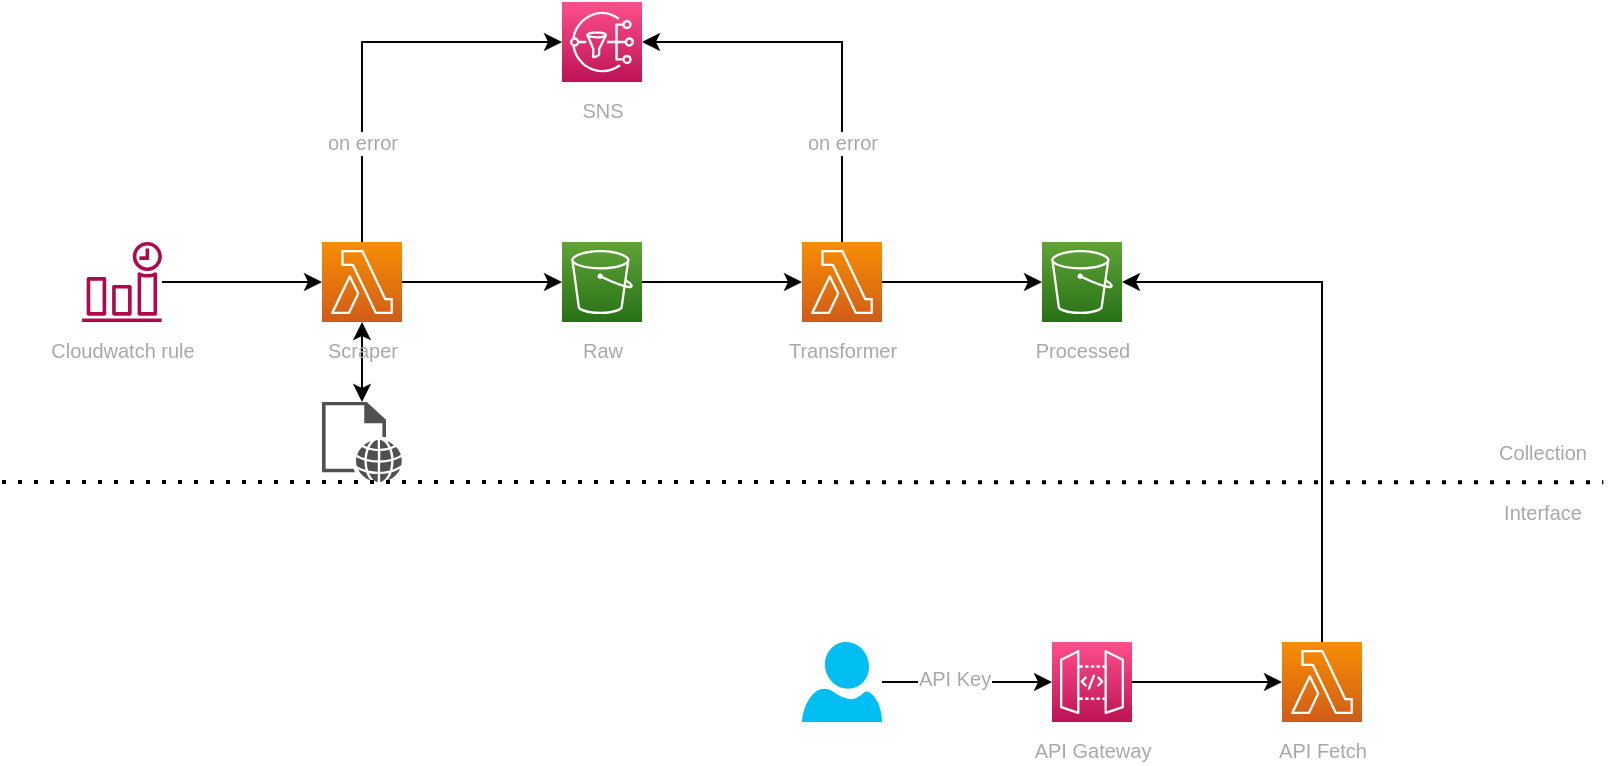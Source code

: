 <mxfile version="20.3.0" type="device"><diagram id="VQ2U64w_ggp7CO2N94mP" name="Page-1"><mxGraphModel dx="1146" dy="686" grid="0" gridSize="10" guides="1" tooltips="1" connect="1" arrows="1" fold="1" page="1" pageScale="1" pageWidth="1169" pageHeight="827" math="0" shadow="0"><root><mxCell id="0"/><mxCell id="1" parent="0"/><mxCell id="UB8Hpx1jXRo_iKFsHxC2-7" style="edgeStyle=orthogonalEdgeStyle;rounded=0;orthogonalLoop=1;jettySize=auto;html=1;fontSize=10;fontColor=#A8A8A8;" edge="1" parent="1" source="UB8Hpx1jXRo_iKFsHxC2-1" target="UB8Hpx1jXRo_iKFsHxC2-6"><mxGeometry relative="1" as="geometry"/></mxCell><mxCell id="UB8Hpx1jXRo_iKFsHxC2-10" style="edgeStyle=orthogonalEdgeStyle;rounded=0;orthogonalLoop=1;jettySize=auto;html=1;fontSize=10;fontColor=#A8A8A8;startArrow=classic;startFill=1;" edge="1" parent="1" source="UB8Hpx1jXRo_iKFsHxC2-1" target="UB8Hpx1jXRo_iKFsHxC2-9"><mxGeometry relative="1" as="geometry"/></mxCell><mxCell id="UB8Hpx1jXRo_iKFsHxC2-27" style="edgeStyle=orthogonalEdgeStyle;rounded=0;orthogonalLoop=1;jettySize=auto;html=1;entryX=0;entryY=0.5;entryDx=0;entryDy=0;entryPerimeter=0;fontSize=10;fontColor=#A8A8A8;startArrow=none;startFill=0;" edge="1" parent="1" source="UB8Hpx1jXRo_iKFsHxC2-1" target="UB8Hpx1jXRo_iKFsHxC2-26"><mxGeometry relative="1" as="geometry"><Array as="points"><mxPoint x="220" y="100"/></Array></mxGeometry></mxCell><mxCell id="UB8Hpx1jXRo_iKFsHxC2-30" value="on error" style="edgeLabel;html=1;align=center;verticalAlign=middle;resizable=0;points=[];fontSize=10;fontColor=#A8A8A8;" vertex="1" connectable="0" parent="UB8Hpx1jXRo_iKFsHxC2-27"><mxGeometry x="-0.362" relative="1" as="geometry"><mxPoint y="14" as="offset"/></mxGeometry></mxCell><mxCell id="UB8Hpx1jXRo_iKFsHxC2-1" value="&lt;font style=&quot;font-size: 10px;&quot; color=&quot;#a8a8a8&quot;&gt;Scraper&lt;/font&gt;" style="sketch=0;points=[[0,0,0],[0.25,0,0],[0.5,0,0],[0.75,0,0],[1,0,0],[0,1,0],[0.25,1,0],[0.5,1,0],[0.75,1,0],[1,1,0],[0,0.25,0],[0,0.5,0],[0,0.75,0],[1,0.25,0],[1,0.5,0],[1,0.75,0]];outlineConnect=0;fontColor=#232F3E;gradientColor=#F78E04;gradientDirection=north;fillColor=#D05C17;strokeColor=#ffffff;dashed=0;verticalLabelPosition=bottom;verticalAlign=top;align=center;html=1;fontSize=12;fontStyle=0;aspect=fixed;shape=mxgraph.aws4.resourceIcon;resIcon=mxgraph.aws4.lambda;" vertex="1" parent="1"><mxGeometry x="200" y="200" width="40" height="40" as="geometry"/></mxCell><mxCell id="UB8Hpx1jXRo_iKFsHxC2-3" style="edgeStyle=orthogonalEdgeStyle;rounded=0;orthogonalLoop=1;jettySize=auto;html=1;entryX=0;entryY=0.5;entryDx=0;entryDy=0;entryPerimeter=0;" edge="1" parent="1" source="UB8Hpx1jXRo_iKFsHxC2-2" target="UB8Hpx1jXRo_iKFsHxC2-1"><mxGeometry relative="1" as="geometry"/></mxCell><mxCell id="UB8Hpx1jXRo_iKFsHxC2-2" value="&lt;font style=&quot;font-size: 10px;&quot; color=&quot;#a8a8a8&quot;&gt;Cloudwatch rule&lt;/font&gt;" style="sketch=0;outlineConnect=0;fontColor=#232F3E;gradientColor=none;fillColor=#B0084D;strokeColor=none;dashed=0;verticalLabelPosition=bottom;verticalAlign=top;align=center;html=1;fontSize=12;fontStyle=0;aspect=fixed;pointerEvents=1;shape=mxgraph.aws4.event_time_based;" vertex="1" parent="1"><mxGeometry x="80" y="200" width="40" height="40" as="geometry"/></mxCell><mxCell id="UB8Hpx1jXRo_iKFsHxC2-12" style="edgeStyle=orthogonalEdgeStyle;rounded=0;orthogonalLoop=1;jettySize=auto;html=1;fontSize=10;fontColor=#A8A8A8;startArrow=none;startFill=0;" edge="1" parent="1" source="UB8Hpx1jXRo_iKFsHxC2-6" target="UB8Hpx1jXRo_iKFsHxC2-11"><mxGeometry relative="1" as="geometry"/></mxCell><mxCell id="UB8Hpx1jXRo_iKFsHxC2-6" value="&lt;font style=&quot;font-size: 10px;&quot; color=&quot;#a8a8a8&quot;&gt;Raw&lt;/font&gt;" style="sketch=0;points=[[0,0,0],[0.25,0,0],[0.5,0,0],[0.75,0,0],[1,0,0],[0,1,0],[0.25,1,0],[0.5,1,0],[0.75,1,0],[1,1,0],[0,0.25,0],[0,0.5,0],[0,0.75,0],[1,0.25,0],[1,0.5,0],[1,0.75,0]];outlineConnect=0;fontColor=#232F3E;gradientColor=#60A337;gradientDirection=north;fillColor=#277116;strokeColor=#ffffff;dashed=0;verticalLabelPosition=bottom;verticalAlign=top;align=center;html=1;fontSize=12;fontStyle=0;aspect=fixed;shape=mxgraph.aws4.resourceIcon;resIcon=mxgraph.aws4.s3;" vertex="1" parent="1"><mxGeometry x="320" y="200" width="40" height="40" as="geometry"/></mxCell><mxCell id="UB8Hpx1jXRo_iKFsHxC2-9" value="" style="sketch=0;pointerEvents=1;shadow=0;dashed=0;html=1;strokeColor=none;fillColor=#505050;labelPosition=center;verticalLabelPosition=bottom;verticalAlign=top;outlineConnect=0;align=center;shape=mxgraph.office.concepts.web_page;fontSize=10;fontColor=#A8A8A8;" vertex="1" parent="1"><mxGeometry x="200" y="280" width="40" height="40" as="geometry"/></mxCell><mxCell id="UB8Hpx1jXRo_iKFsHxC2-14" style="edgeStyle=orthogonalEdgeStyle;rounded=0;orthogonalLoop=1;jettySize=auto;html=1;fontSize=10;fontColor=#A8A8A8;startArrow=none;startFill=0;" edge="1" parent="1" source="UB8Hpx1jXRo_iKFsHxC2-11" target="UB8Hpx1jXRo_iKFsHxC2-13"><mxGeometry relative="1" as="geometry"/></mxCell><mxCell id="UB8Hpx1jXRo_iKFsHxC2-28" style="edgeStyle=orthogonalEdgeStyle;rounded=0;orthogonalLoop=1;jettySize=auto;html=1;entryX=1;entryY=0.5;entryDx=0;entryDy=0;entryPerimeter=0;fontSize=10;fontColor=#A8A8A8;startArrow=none;startFill=0;" edge="1" parent="1" source="UB8Hpx1jXRo_iKFsHxC2-11" target="UB8Hpx1jXRo_iKFsHxC2-26"><mxGeometry relative="1" as="geometry"><Array as="points"><mxPoint x="460" y="100"/></Array></mxGeometry></mxCell><mxCell id="UB8Hpx1jXRo_iKFsHxC2-29" value="on error" style="edgeLabel;html=1;align=center;verticalAlign=middle;resizable=0;points=[];fontSize=10;fontColor=#A8A8A8;" vertex="1" connectable="0" parent="UB8Hpx1jXRo_iKFsHxC2-28"><mxGeometry x="-0.301" y="-1" relative="1" as="geometry"><mxPoint x="-1" y="20" as="offset"/></mxGeometry></mxCell><mxCell id="UB8Hpx1jXRo_iKFsHxC2-11" value="&lt;font color=&quot;#a8a8a8&quot;&gt;&lt;span style=&quot;font-size: 10px;&quot;&gt;Transformer&lt;/span&gt;&lt;/font&gt;" style="sketch=0;points=[[0,0,0],[0.25,0,0],[0.5,0,0],[0.75,0,0],[1,0,0],[0,1,0],[0.25,1,0],[0.5,1,0],[0.75,1,0],[1,1,0],[0,0.25,0],[0,0.5,0],[0,0.75,0],[1,0.25,0],[1,0.5,0],[1,0.75,0]];outlineConnect=0;fontColor=#232F3E;gradientColor=#F78E04;gradientDirection=north;fillColor=#D05C17;strokeColor=#ffffff;dashed=0;verticalLabelPosition=bottom;verticalAlign=top;align=center;html=1;fontSize=12;fontStyle=0;aspect=fixed;shape=mxgraph.aws4.resourceIcon;resIcon=mxgraph.aws4.lambda;" vertex="1" parent="1"><mxGeometry x="440" y="200" width="40" height="40" as="geometry"/></mxCell><mxCell id="UB8Hpx1jXRo_iKFsHxC2-13" value="&lt;font style=&quot;font-size: 10px;&quot; color=&quot;#a8a8a8&quot;&gt;Processed&lt;/font&gt;" style="sketch=0;points=[[0,0,0],[0.25,0,0],[0.5,0,0],[0.75,0,0],[1,0,0],[0,1,0],[0.25,1,0],[0.5,1,0],[0.75,1,0],[1,1,0],[0,0.25,0],[0,0.5,0],[0,0.75,0],[1,0.25,0],[1,0.5,0],[1,0.75,0]];outlineConnect=0;fontColor=#232F3E;gradientColor=#60A337;gradientDirection=north;fillColor=#277116;strokeColor=#ffffff;dashed=0;verticalLabelPosition=bottom;verticalAlign=top;align=center;html=1;fontSize=12;fontStyle=0;aspect=fixed;shape=mxgraph.aws4.resourceIcon;resIcon=mxgraph.aws4.s3;" vertex="1" parent="1"><mxGeometry x="560" y="200" width="40" height="40" as="geometry"/></mxCell><mxCell id="UB8Hpx1jXRo_iKFsHxC2-18" style="edgeStyle=orthogonalEdgeStyle;rounded=0;orthogonalLoop=1;jettySize=auto;html=1;entryX=0;entryY=0.5;entryDx=0;entryDy=0;entryPerimeter=0;fontSize=10;fontColor=#A8A8A8;startArrow=none;startFill=0;" edge="1" parent="1" source="UB8Hpx1jXRo_iKFsHxC2-15" target="UB8Hpx1jXRo_iKFsHxC2-17"><mxGeometry relative="1" as="geometry"/></mxCell><mxCell id="UB8Hpx1jXRo_iKFsHxC2-15" value="&lt;font style=&quot;font-size: 10px;&quot; color=&quot;#a8a8a8&quot;&gt;API Gateway&lt;/font&gt;" style="sketch=0;points=[[0,0,0],[0.25,0,0],[0.5,0,0],[0.75,0,0],[1,0,0],[0,1,0],[0.25,1,0],[0.5,1,0],[0.75,1,0],[1,1,0],[0,0.25,0],[0,0.5,0],[0,0.75,0],[1,0.25,0],[1,0.5,0],[1,0.75,0]];outlineConnect=0;fontColor=#232F3E;gradientColor=#FF4F8B;gradientDirection=north;fillColor=#BC1356;strokeColor=#ffffff;dashed=0;verticalLabelPosition=bottom;verticalAlign=top;align=center;html=1;fontSize=12;fontStyle=0;aspect=fixed;shape=mxgraph.aws4.resourceIcon;resIcon=mxgraph.aws4.api_gateway;" vertex="1" parent="1"><mxGeometry x="565" y="400" width="40" height="40" as="geometry"/></mxCell><mxCell id="UB8Hpx1jXRo_iKFsHxC2-19" style="edgeStyle=orthogonalEdgeStyle;rounded=0;orthogonalLoop=1;jettySize=auto;html=1;entryX=1;entryY=0.5;entryDx=0;entryDy=0;entryPerimeter=0;fontSize=10;fontColor=#A8A8A8;startArrow=none;startFill=0;" edge="1" parent="1" source="UB8Hpx1jXRo_iKFsHxC2-17" target="UB8Hpx1jXRo_iKFsHxC2-13"><mxGeometry relative="1" as="geometry"><Array as="points"><mxPoint x="700" y="220"/></Array></mxGeometry></mxCell><mxCell id="UB8Hpx1jXRo_iKFsHxC2-17" value="&lt;font color=&quot;#a8a8a8&quot;&gt;&lt;span style=&quot;font-size: 10px;&quot;&gt;API Fetch&lt;/span&gt;&lt;/font&gt;" style="sketch=0;points=[[0,0,0],[0.25,0,0],[0.5,0,0],[0.75,0,0],[1,0,0],[0,1,0],[0.25,1,0],[0.5,1,0],[0.75,1,0],[1,1,0],[0,0.25,0],[0,0.5,0],[0,0.75,0],[1,0.25,0],[1,0.5,0],[1,0.75,0]];outlineConnect=0;fontColor=#232F3E;gradientColor=#F78E04;gradientDirection=north;fillColor=#D05C17;strokeColor=#ffffff;dashed=0;verticalLabelPosition=bottom;verticalAlign=top;align=center;html=1;fontSize=12;fontStyle=0;aspect=fixed;shape=mxgraph.aws4.resourceIcon;resIcon=mxgraph.aws4.lambda;" vertex="1" parent="1"><mxGeometry x="680" y="400" width="40" height="40" as="geometry"/></mxCell><mxCell id="UB8Hpx1jXRo_iKFsHxC2-21" style="edgeStyle=orthogonalEdgeStyle;rounded=0;orthogonalLoop=1;jettySize=auto;html=1;fontSize=10;fontColor=#A8A8A8;startArrow=none;startFill=0;" edge="1" parent="1" source="UB8Hpx1jXRo_iKFsHxC2-20" target="UB8Hpx1jXRo_iKFsHxC2-15"><mxGeometry relative="1" as="geometry"/></mxCell><mxCell id="UB8Hpx1jXRo_iKFsHxC2-22" value="API Key" style="edgeLabel;html=1;align=center;verticalAlign=middle;resizable=0;points=[];fontSize=10;fontColor=#A8A8A8;" vertex="1" connectable="0" parent="UB8Hpx1jXRo_iKFsHxC2-21"><mxGeometry x="-0.15" y="2" relative="1" as="geometry"><mxPoint as="offset"/></mxGeometry></mxCell><mxCell id="UB8Hpx1jXRo_iKFsHxC2-20" value="" style="verticalLabelPosition=bottom;html=1;verticalAlign=top;align=center;strokeColor=none;fillColor=#00BEF2;shape=mxgraph.azure.user;fontSize=10;fontColor=#A8A8A8;" vertex="1" parent="1"><mxGeometry x="440" y="400" width="40" height="40" as="geometry"/></mxCell><mxCell id="UB8Hpx1jXRo_iKFsHxC2-23" value="" style="endArrow=none;dashed=1;html=1;dashPattern=1 3;strokeWidth=2;rounded=0;fontSize=10;fontColor=#A8A8A8;entryX=0.938;entryY=1.004;entryDx=0;entryDy=0;entryPerimeter=0;" edge="1" parent="1" target="UB8Hpx1jXRo_iKFsHxC2-24"><mxGeometry width="50" height="50" relative="1" as="geometry"><mxPoint x="40" y="320" as="sourcePoint"/><mxPoint x="880" y="320" as="targetPoint"/></mxGeometry></mxCell><mxCell id="UB8Hpx1jXRo_iKFsHxC2-24" value="Collection" style="text;html=1;align=center;verticalAlign=middle;resizable=0;points=[];autosize=1;strokeColor=none;fillColor=none;fontSize=10;fontColor=#A8A8A8;" vertex="1" parent="1"><mxGeometry x="775" y="290" width="70" height="30" as="geometry"/></mxCell><mxCell id="UB8Hpx1jXRo_iKFsHxC2-25" value="Interface" style="text;html=1;align=center;verticalAlign=middle;resizable=0;points=[];autosize=1;strokeColor=none;fillColor=none;fontSize=10;fontColor=#A8A8A8;" vertex="1" parent="1"><mxGeometry x="780" y="320" width="60" height="30" as="geometry"/></mxCell><mxCell id="UB8Hpx1jXRo_iKFsHxC2-26" value="&lt;font color=&quot;#a8a8a8&quot; style=&quot;font-size: 10px;&quot;&gt;SNS&lt;/font&gt;" style="sketch=0;points=[[0,0,0],[0.25,0,0],[0.5,0,0],[0.75,0,0],[1,0,0],[0,1,0],[0.25,1,0],[0.5,1,0],[0.75,1,0],[1,1,0],[0,0.25,0],[0,0.5,0],[0,0.75,0],[1,0.25,0],[1,0.5,0],[1,0.75,0]];outlineConnect=0;fontColor=#232F3E;gradientColor=#FF4F8B;gradientDirection=north;fillColor=#BC1356;strokeColor=#ffffff;dashed=0;verticalLabelPosition=bottom;verticalAlign=top;align=center;html=1;fontSize=12;fontStyle=0;aspect=fixed;shape=mxgraph.aws4.resourceIcon;resIcon=mxgraph.aws4.sns;" vertex="1" parent="1"><mxGeometry x="320" y="80" width="40" height="40" as="geometry"/></mxCell></root></mxGraphModel></diagram></mxfile>